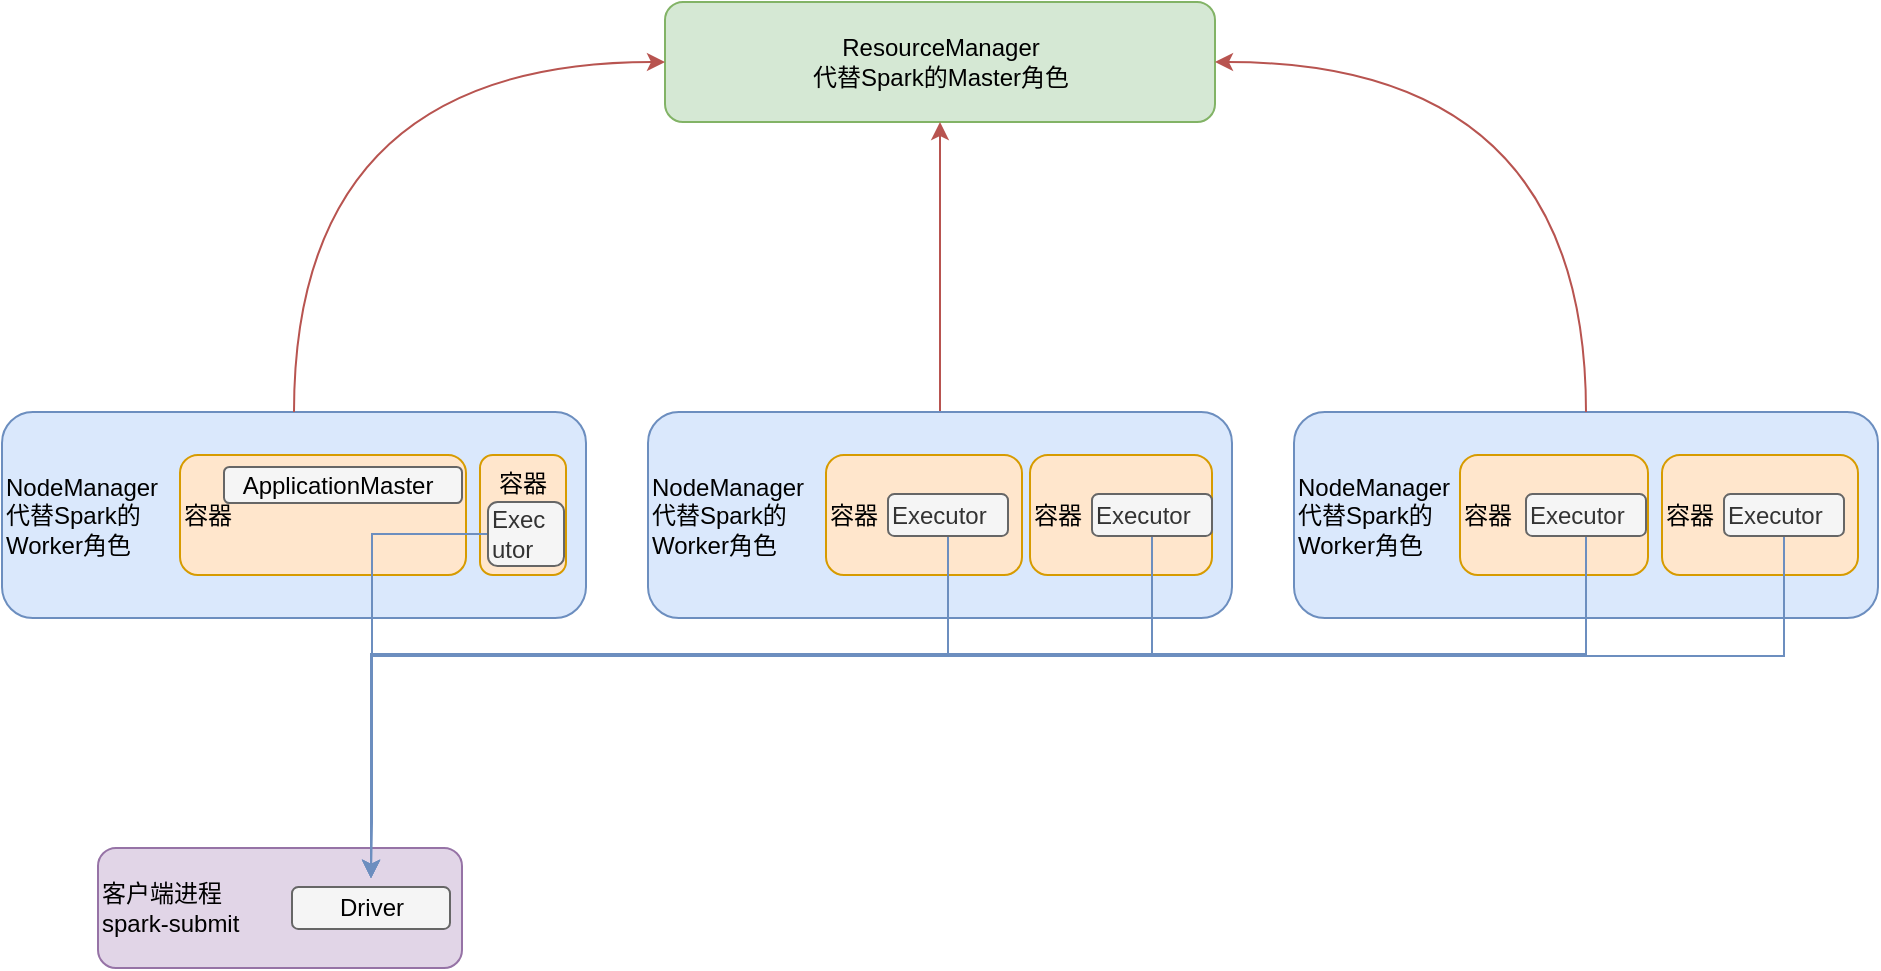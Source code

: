 <mxfile version="15.4.0" type="device"><diagram id="uvhOoqB3RdL9potIHXcl" name="第 1 页"><mxGraphModel dx="1609" dy="809" grid="0" gridSize="10" guides="1" tooltips="1" connect="1" arrows="1" fold="1" page="0" pageScale="1" pageWidth="827" pageHeight="1169" math="0" shadow="0"><root><mxCell id="0"/><mxCell id="1" parent="0"/><mxCell id="_ZgSInH0HABCjnVsJHya-37" value="客户端进程&lt;br&gt;spark-submit" style="rounded=1;whiteSpace=wrap;html=1;align=left;verticalAlign=middle;fillColor=#e1d5e7;strokeColor=#9673a6;" vertex="1" parent="1"><mxGeometry x="23" y="682" width="182" height="60" as="geometry"/></mxCell><mxCell id="_ZgSInH0HABCjnVsJHya-2" value="NodeManager&lt;br&gt;代替Spark的&lt;br&gt;Worker角色" style="rounded=1;whiteSpace=wrap;html=1;align=left;fillColor=#dae8fc;strokeColor=#6c8ebf;" vertex="1" parent="1"><mxGeometry x="-25" y="464" width="292" height="103" as="geometry"/></mxCell><mxCell id="_ZgSInH0HABCjnVsJHya-3" value="容器" style="rounded=1;whiteSpace=wrap;html=1;align=left;fillColor=#ffe6cc;strokeColor=#d79b00;" vertex="1" parent="1"><mxGeometry x="64" y="485.5" width="143" height="60" as="geometry"/></mxCell><mxCell id="_ZgSInH0HABCjnVsJHya-18" value="" style="rounded=1;whiteSpace=wrap;html=1;align=left;fillColor=#f5f5f5;strokeColor=#666666;fontColor=#333333;" vertex="1" parent="1"><mxGeometry x="86" y="491.5" width="119" height="18" as="geometry"/></mxCell><mxCell id="_ZgSInH0HABCjnVsJHya-1" value="ResourceManager&lt;br&gt;代替Spark的Master角色" style="rounded=1;whiteSpace=wrap;html=1;fillColor=#d5e8d4;strokeColor=#82b366;" vertex="1" parent="1"><mxGeometry x="306.5" y="259" width="275" height="60" as="geometry"/></mxCell><mxCell id="_ZgSInH0HABCjnVsJHya-4" value="容器" style="rounded=1;whiteSpace=wrap;html=1;align=center;fillColor=#ffe6cc;strokeColor=#d79b00;verticalAlign=top;" vertex="1" parent="1"><mxGeometry x="214" y="485.5" width="43" height="60" as="geometry"/></mxCell><mxCell id="_ZgSInH0HABCjnVsJHya-33" style="edgeStyle=orthogonalEdgeStyle;rounded=0;orthogonalLoop=1;jettySize=auto;html=1;entryX=0.5;entryY=1;entryDx=0;entryDy=0;fillColor=#f8cecc;strokeColor=#b85450;" edge="1" parent="1" source="_ZgSInH0HABCjnVsJHya-5" target="_ZgSInH0HABCjnVsJHya-1"><mxGeometry relative="1" as="geometry"/></mxCell><mxCell id="_ZgSInH0HABCjnVsJHya-5" value="NodeManager&lt;br&gt;代替Spark的&lt;br&gt;Worker角色" style="rounded=1;whiteSpace=wrap;html=1;align=left;fillColor=#dae8fc;strokeColor=#6c8ebf;" vertex="1" parent="1"><mxGeometry x="298" y="464" width="292" height="103" as="geometry"/></mxCell><mxCell id="_ZgSInH0HABCjnVsJHya-6" value="容器" style="rounded=1;whiteSpace=wrap;html=1;align=left;fillColor=#ffe6cc;strokeColor=#d79b00;" vertex="1" parent="1"><mxGeometry x="387" y="485.5" width="98" height="60" as="geometry"/></mxCell><mxCell id="_ZgSInH0HABCjnVsJHya-7" value="容器" style="rounded=1;whiteSpace=wrap;html=1;align=left;fillColor=#ffe6cc;strokeColor=#d79b00;" vertex="1" parent="1"><mxGeometry x="489" y="485.5" width="91" height="60" as="geometry"/></mxCell><mxCell id="_ZgSInH0HABCjnVsJHya-8" value="NodeManager&lt;br&gt;代替Spark的&lt;br&gt;Worker角色" style="rounded=1;whiteSpace=wrap;html=1;align=left;fillColor=#dae8fc;strokeColor=#6c8ebf;" vertex="1" parent="1"><mxGeometry x="621" y="464" width="292" height="103" as="geometry"/></mxCell><mxCell id="_ZgSInH0HABCjnVsJHya-9" value="容器" style="rounded=1;whiteSpace=wrap;html=1;align=left;fillColor=#ffe6cc;strokeColor=#d79b00;" vertex="1" parent="1"><mxGeometry x="704" y="485.5" width="94" height="60" as="geometry"/></mxCell><mxCell id="_ZgSInH0HABCjnVsJHya-10" value="容器" style="rounded=1;whiteSpace=wrap;html=1;align=left;fillColor=#ffe6cc;strokeColor=#d79b00;" vertex="1" parent="1"><mxGeometry x="805" y="485.5" width="98" height="60" as="geometry"/></mxCell><mxCell id="_ZgSInH0HABCjnVsJHya-11" value="ApplicationMaster" style="text;html=1;strokeColor=none;fillColor=none;align=center;verticalAlign=middle;whiteSpace=wrap;rounded=0;" vertex="1" parent="1"><mxGeometry x="113" y="485.5" width="60" height="30" as="geometry"/></mxCell><mxCell id="_ZgSInH0HABCjnVsJHya-27" style="edgeStyle=orthogonalEdgeStyle;rounded=0;orthogonalLoop=1;jettySize=auto;html=1;entryX=0.5;entryY=0;entryDx=0;entryDy=0;fillColor=#dae8fc;strokeColor=#6c8ebf;" edge="1" parent="1" source="_ZgSInH0HABCjnVsJHya-21" target="_ZgSInH0HABCjnVsJHya-12"><mxGeometry relative="1" as="geometry"><Array as="points"><mxPoint x="448" y="586"/><mxPoint x="160" y="586"/></Array></mxGeometry></mxCell><mxCell id="_ZgSInH0HABCjnVsJHya-21" value="Executor" style="rounded=1;whiteSpace=wrap;html=1;align=left;fillColor=#f5f5f5;strokeColor=#666666;fontColor=#333333;" vertex="1" parent="1"><mxGeometry x="418" y="505" width="60" height="21" as="geometry"/></mxCell><mxCell id="_ZgSInH0HABCjnVsJHya-28" style="edgeStyle=orthogonalEdgeStyle;rounded=0;orthogonalLoop=1;jettySize=auto;html=1;entryX=0.5;entryY=0;entryDx=0;entryDy=0;fillColor=#dae8fc;strokeColor=#6c8ebf;" edge="1" parent="1" source="_ZgSInH0HABCjnVsJHya-22" target="_ZgSInH0HABCjnVsJHya-12"><mxGeometry relative="1" as="geometry"><Array as="points"><mxPoint x="550" y="586"/><mxPoint x="160" y="586"/></Array></mxGeometry></mxCell><mxCell id="_ZgSInH0HABCjnVsJHya-22" value="Executor" style="rounded=1;whiteSpace=wrap;html=1;align=left;fillColor=#f5f5f5;strokeColor=#666666;fontColor=#333333;" vertex="1" parent="1"><mxGeometry x="520" y="505" width="60" height="21" as="geometry"/></mxCell><mxCell id="_ZgSInH0HABCjnVsJHya-29" style="edgeStyle=orthogonalEdgeStyle;rounded=0;orthogonalLoop=1;jettySize=auto;html=1;entryX=0.5;entryY=0;entryDx=0;entryDy=0;fillColor=#dae8fc;strokeColor=#6c8ebf;" edge="1" parent="1" source="_ZgSInH0HABCjnVsJHya-23" target="_ZgSInH0HABCjnVsJHya-12"><mxGeometry relative="1" as="geometry"><Array as="points"><mxPoint x="767" y="585"/><mxPoint x="160" y="585"/></Array></mxGeometry></mxCell><mxCell id="_ZgSInH0HABCjnVsJHya-23" value="Executor" style="rounded=1;whiteSpace=wrap;html=1;align=left;fillColor=#f5f5f5;strokeColor=#666666;fontColor=#333333;" vertex="1" parent="1"><mxGeometry x="737" y="505" width="60" height="21" as="geometry"/></mxCell><mxCell id="_ZgSInH0HABCjnVsJHya-30" style="edgeStyle=orthogonalEdgeStyle;rounded=0;orthogonalLoop=1;jettySize=auto;html=1;entryX=0.5;entryY=0;entryDx=0;entryDy=0;fillColor=#dae8fc;strokeColor=#6c8ebf;" edge="1" parent="1" source="_ZgSInH0HABCjnVsJHya-24" target="_ZgSInH0HABCjnVsJHya-12"><mxGeometry relative="1" as="geometry"><Array as="points"><mxPoint x="866" y="586"/><mxPoint x="160" y="586"/></Array></mxGeometry></mxCell><mxCell id="_ZgSInH0HABCjnVsJHya-24" value="Executor" style="rounded=1;whiteSpace=wrap;html=1;align=left;fillColor=#f5f5f5;strokeColor=#666666;fontColor=#333333;" vertex="1" parent="1"><mxGeometry x="836" y="505" width="60" height="21" as="geometry"/></mxCell><mxCell id="_ZgSInH0HABCjnVsJHya-26" style="edgeStyle=orthogonalEdgeStyle;rounded=0;orthogonalLoop=1;jettySize=auto;html=1;entryX=0.5;entryY=0;entryDx=0;entryDy=0;fillColor=#dae8fc;strokeColor=#6c8ebf;" edge="1" parent="1" source="_ZgSInH0HABCjnVsJHya-25" target="_ZgSInH0HABCjnVsJHya-12"><mxGeometry relative="1" as="geometry"><Array as="points"><mxPoint x="160" y="525"/><mxPoint x="160" y="669"/></Array></mxGeometry></mxCell><mxCell id="_ZgSInH0HABCjnVsJHya-25" value="Exec&lt;br&gt;utor" style="rounded=1;whiteSpace=wrap;html=1;align=left;fillColor=#f5f5f5;strokeColor=#666666;fontColor=#333333;" vertex="1" parent="1"><mxGeometry x="218" y="509" width="38" height="32" as="geometry"/></mxCell><mxCell id="_ZgSInH0HABCjnVsJHya-31" value="" style="curved=1;endArrow=classic;html=1;rounded=0;edgeStyle=orthogonalEdgeStyle;exitX=0.5;exitY=0;exitDx=0;exitDy=0;entryX=0;entryY=0.5;entryDx=0;entryDy=0;fillColor=#f8cecc;strokeColor=#b85450;" edge="1" parent="1" source="_ZgSInH0HABCjnVsJHya-2" target="_ZgSInH0HABCjnVsJHya-1"><mxGeometry width="50" height="50" relative="1" as="geometry"><mxPoint x="128" y="441" as="sourcePoint"/><mxPoint x="178" y="391" as="targetPoint"/><Array as="points"><mxPoint x="121" y="289"/></Array></mxGeometry></mxCell><mxCell id="_ZgSInH0HABCjnVsJHya-32" value="" style="curved=1;endArrow=classic;html=1;rounded=0;edgeStyle=orthogonalEdgeStyle;exitX=0.5;exitY=0;exitDx=0;exitDy=0;entryX=1;entryY=0.5;entryDx=0;entryDy=0;fillColor=#f8cecc;strokeColor=#b85450;" edge="1" parent="1" source="_ZgSInH0HABCjnVsJHya-8" target="_ZgSInH0HABCjnVsJHya-1"><mxGeometry width="50" height="50" relative="1" as="geometry"><mxPoint x="683" y="431" as="sourcePoint"/><mxPoint x="733" y="381" as="targetPoint"/><Array as="points"><mxPoint x="767" y="289"/></Array></mxGeometry></mxCell><mxCell id="_ZgSInH0HABCjnVsJHya-35" value="" style="group" vertex="1" connectable="0" parent="1"><mxGeometry x="120" y="697" width="79" height="30" as="geometry"/></mxCell><mxCell id="_ZgSInH0HABCjnVsJHya-19" value="" style="rounded=1;whiteSpace=wrap;html=1;align=left;fillColor=#f5f5f5;strokeColor=#666666;fontColor=#333333;" vertex="1" parent="_ZgSInH0HABCjnVsJHya-35"><mxGeometry y="4.5" width="79" height="21" as="geometry"/></mxCell><mxCell id="_ZgSInH0HABCjnVsJHya-12" value="Driver" style="text;html=1;strokeColor=none;fillColor=none;align=center;verticalAlign=middle;whiteSpace=wrap;rounded=0;" vertex="1" parent="_ZgSInH0HABCjnVsJHya-35"><mxGeometry x="9.5" width="60" height="30" as="geometry"/></mxCell></root></mxGraphModel></diagram></mxfile>